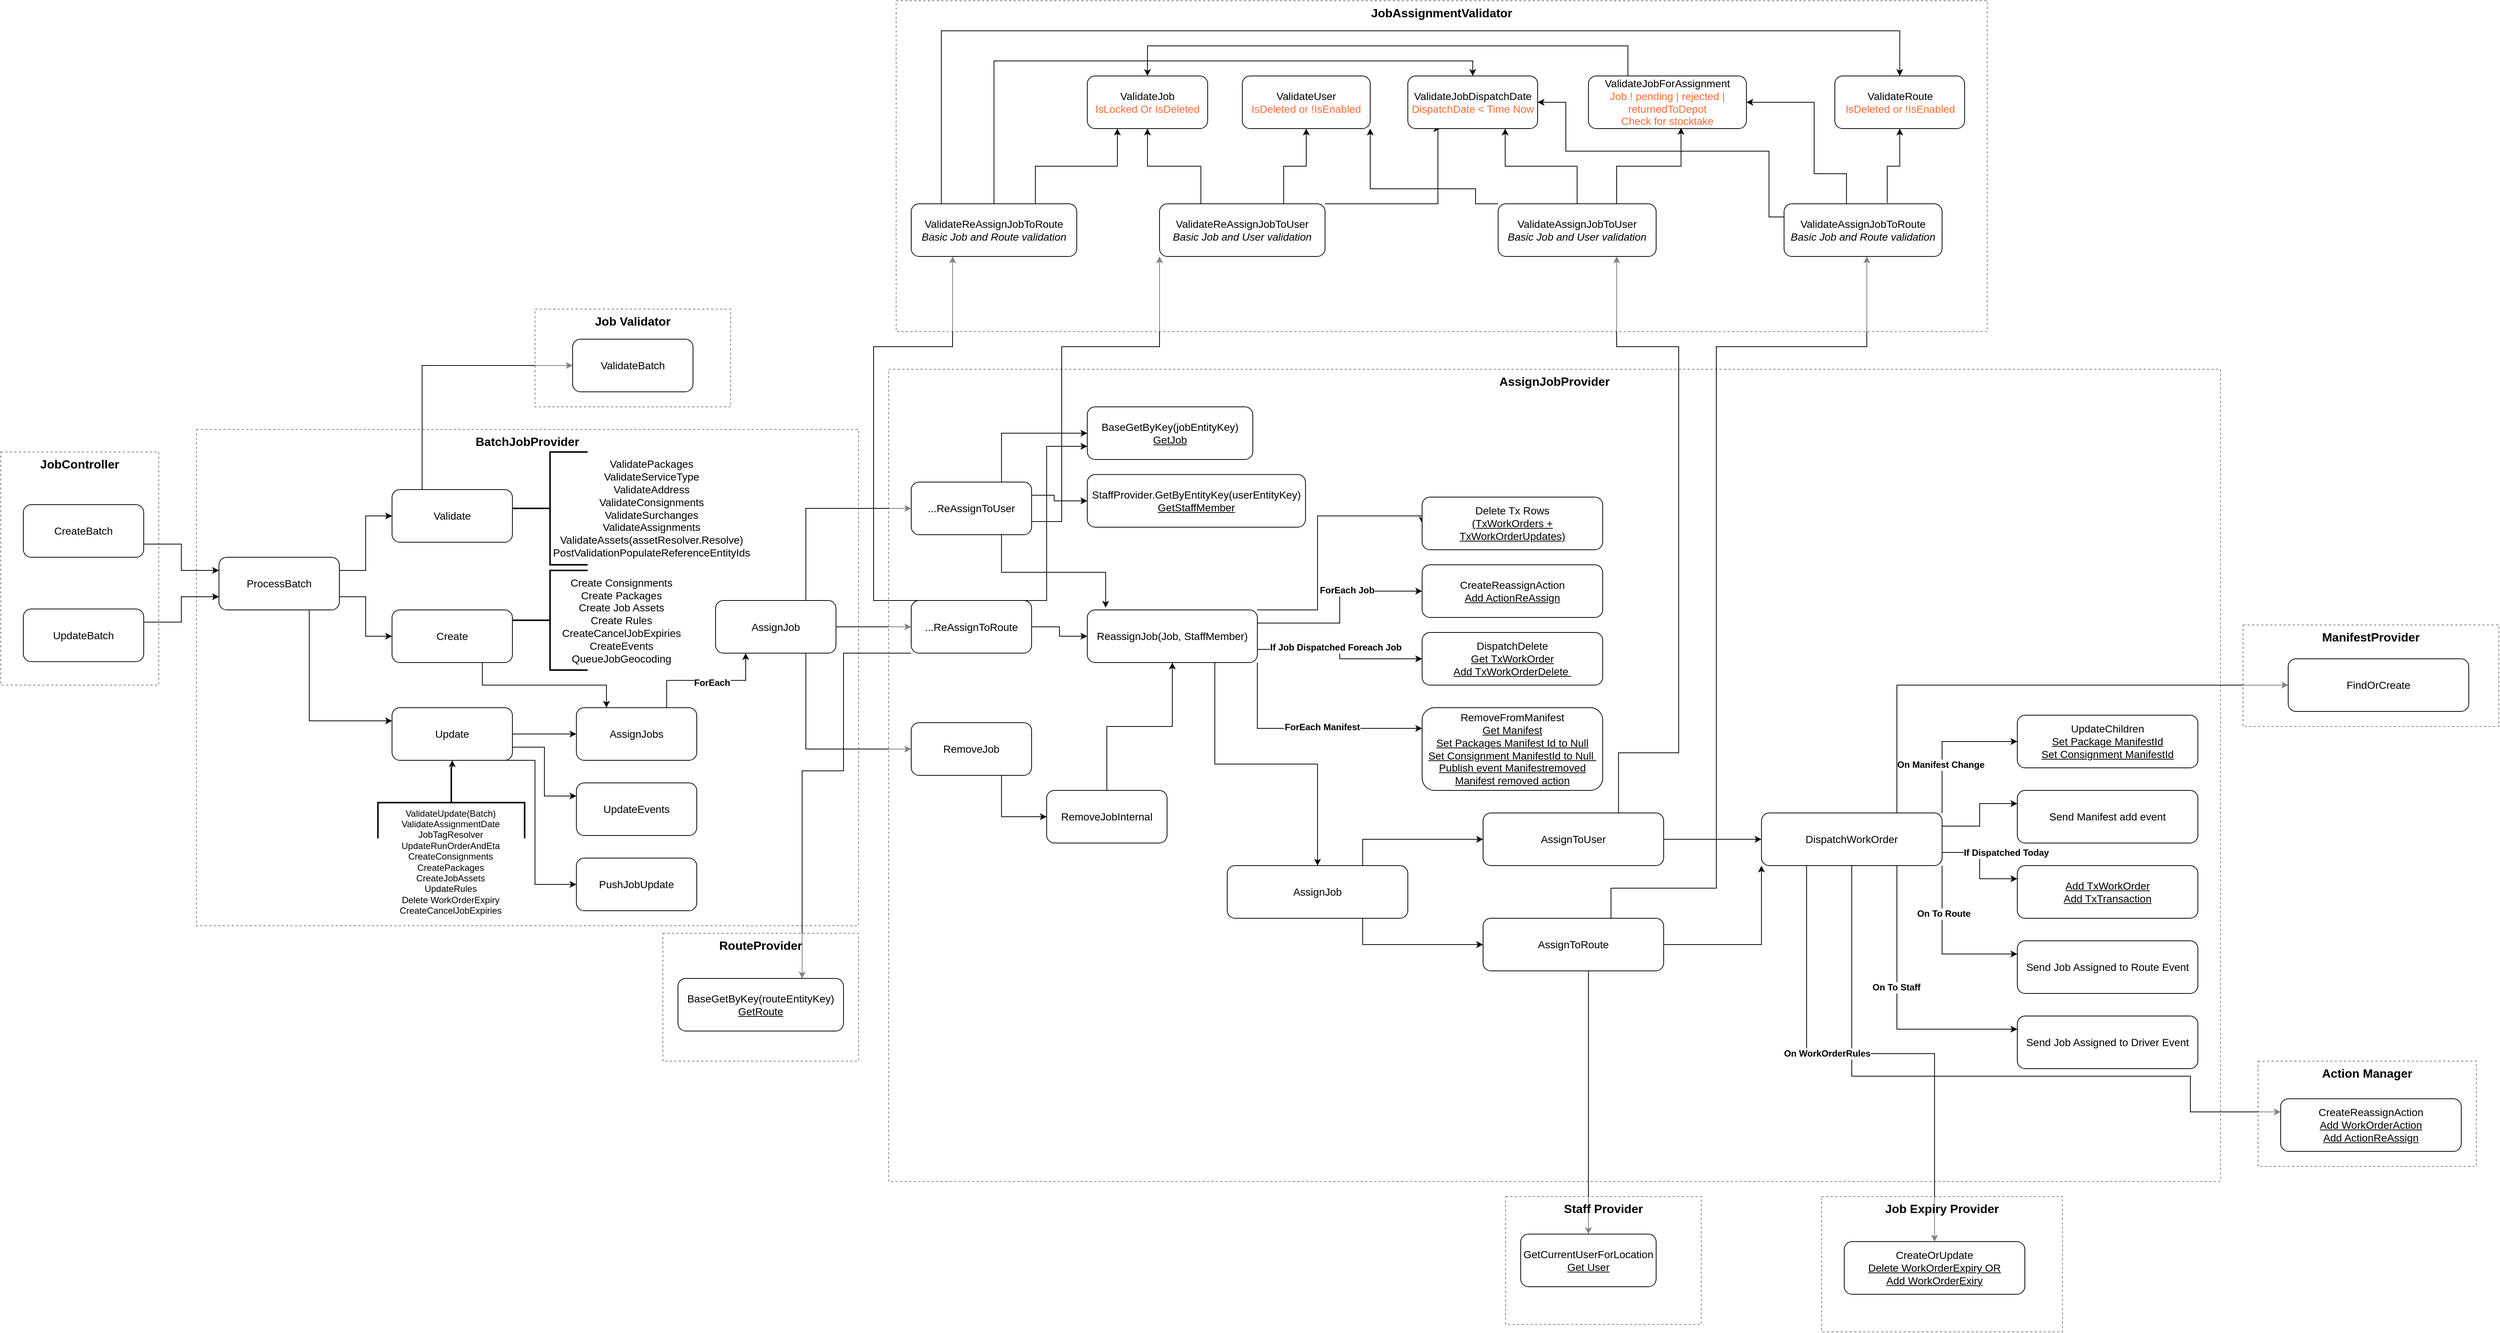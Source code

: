 <mxfile version="24.4.9" type="github">
  <diagram name="Page-1" id="SyXa-uzE85n85rMRMzLK">
    <mxGraphModel dx="1909" dy="1577" grid="1" gridSize="10" guides="1" tooltips="1" connect="1" arrows="1" fold="1" page="0" pageScale="1" pageWidth="827" pageHeight="1169" math="0" shadow="0">
      <root>
        <mxCell id="0" />
        <mxCell id="1" parent="0" />
        <mxCell id="1Izx30Ujem4wy27GTAxK-1" value="&lt;b&gt;&lt;font style=&quot;font-size: 16px;&quot;&gt;BatchJobProvider&lt;/font&gt;&lt;/b&gt;" style="rounded=0;whiteSpace=wrap;html=1;dashed=1;labelPadding=50;imageVerticalAlign=middle;verticalAlign=top;fillColor=default;gradientColor=none;opacity=50;" parent="1" vertex="1">
          <mxGeometry x="250" y="160" width="880" height="660" as="geometry" />
        </mxCell>
        <mxCell id="1Izx30Ujem4wy27GTAxK-11" style="edgeStyle=orthogonalEdgeStyle;rounded=0;orthogonalLoop=1;jettySize=auto;html=1;exitX=1;exitY=0.25;exitDx=0;exitDy=0;entryX=0;entryY=0.5;entryDx=0;entryDy=0;" parent="1" source="1Izx30Ujem4wy27GTAxK-3" target="1Izx30Ujem4wy27GTAxK-10" edge="1">
          <mxGeometry relative="1" as="geometry" />
        </mxCell>
        <mxCell id="1Izx30Ujem4wy27GTAxK-14" style="edgeStyle=orthogonalEdgeStyle;rounded=0;orthogonalLoop=1;jettySize=auto;html=1;exitX=1;exitY=0.75;exitDx=0;exitDy=0;entryX=0;entryY=0.5;entryDx=0;entryDy=0;" parent="1" source="1Izx30Ujem4wy27GTAxK-3" target="1Izx30Ujem4wy27GTAxK-12" edge="1">
          <mxGeometry relative="1" as="geometry" />
        </mxCell>
        <mxCell id="1Izx30Ujem4wy27GTAxK-15" style="edgeStyle=orthogonalEdgeStyle;rounded=0;orthogonalLoop=1;jettySize=auto;html=1;exitX=0.75;exitY=1;exitDx=0;exitDy=0;entryX=0;entryY=0.25;entryDx=0;entryDy=0;" parent="1" source="1Izx30Ujem4wy27GTAxK-3" target="1Izx30Ujem4wy27GTAxK-13" edge="1">
          <mxGeometry relative="1" as="geometry" />
        </mxCell>
        <mxCell id="1Izx30Ujem4wy27GTAxK-3" value="&lt;font style=&quot;font-size: 14px;&quot;&gt;ProcessBatch&lt;/font&gt;" style="rounded=1;whiteSpace=wrap;html=1;" parent="1" vertex="1">
          <mxGeometry x="280" y="330" width="160" height="70" as="geometry" />
        </mxCell>
        <mxCell id="1Izx30Ujem4wy27GTAxK-4" value="&lt;b&gt;&lt;font style=&quot;font-size: 16px;&quot;&gt;JobController&lt;/font&gt;&lt;/b&gt;" style="rounded=0;whiteSpace=wrap;html=1;dashed=1;verticalAlign=top;opacity=50;" parent="1" vertex="1">
          <mxGeometry x="-10" y="190" width="210" height="310" as="geometry" />
        </mxCell>
        <mxCell id="1Izx30Ujem4wy27GTAxK-9" style="edgeStyle=orthogonalEdgeStyle;rounded=0;orthogonalLoop=1;jettySize=auto;html=1;exitX=1;exitY=0.75;exitDx=0;exitDy=0;entryX=0;entryY=0.25;entryDx=0;entryDy=0;" parent="1" source="1Izx30Ujem4wy27GTAxK-5" target="1Izx30Ujem4wy27GTAxK-3" edge="1">
          <mxGeometry relative="1" as="geometry" />
        </mxCell>
        <mxCell id="1Izx30Ujem4wy27GTAxK-5" value="&lt;font style=&quot;font-size: 14px;&quot;&gt;CreateBatch&lt;/font&gt;" style="rounded=1;whiteSpace=wrap;html=1;" parent="1" vertex="1">
          <mxGeometry x="20" y="260" width="160" height="70" as="geometry" />
        </mxCell>
        <mxCell id="1Izx30Ujem4wy27GTAxK-8" style="edgeStyle=orthogonalEdgeStyle;rounded=0;orthogonalLoop=1;jettySize=auto;html=1;exitX=1;exitY=0.25;exitDx=0;exitDy=0;entryX=0;entryY=0.75;entryDx=0;entryDy=0;" parent="1" source="1Izx30Ujem4wy27GTAxK-6" target="1Izx30Ujem4wy27GTAxK-3" edge="1">
          <mxGeometry relative="1" as="geometry" />
        </mxCell>
        <mxCell id="1Izx30Ujem4wy27GTAxK-6" value="&lt;font style=&quot;font-size: 14px;&quot;&gt;UpdateBatch&lt;/font&gt;" style="rounded=1;whiteSpace=wrap;html=1;" parent="1" vertex="1">
          <mxGeometry x="20" y="398.75" width="160" height="70" as="geometry" />
        </mxCell>
        <mxCell id="257s2s46ZG8xQdeJs0_g-34" style="edgeStyle=orthogonalEdgeStyle;rounded=0;orthogonalLoop=1;jettySize=auto;html=1;exitX=0.25;exitY=0;exitDx=0;exitDy=0;entryX=0;entryY=0.5;entryDx=0;entryDy=0;" edge="1" parent="1" source="1Izx30Ujem4wy27GTAxK-10" target="257s2s46ZG8xQdeJs0_g-33">
          <mxGeometry relative="1" as="geometry" />
        </mxCell>
        <mxCell id="1Izx30Ujem4wy27GTAxK-10" value="&lt;font style=&quot;font-size: 14px;&quot;&gt;Validate&lt;/font&gt;" style="rounded=1;whiteSpace=wrap;html=1;" parent="1" vertex="1">
          <mxGeometry x="510" y="240" width="160" height="70" as="geometry" />
        </mxCell>
        <mxCell id="1Izx30Ujem4wy27GTAxK-19" style="edgeStyle=orthogonalEdgeStyle;rounded=0;orthogonalLoop=1;jettySize=auto;html=1;exitX=0.75;exitY=1;exitDx=0;exitDy=0;entryX=0.25;entryY=0;entryDx=0;entryDy=0;" parent="1" source="1Izx30Ujem4wy27GTAxK-12" target="1Izx30Ujem4wy27GTAxK-18" edge="1">
          <mxGeometry relative="1" as="geometry" />
        </mxCell>
        <mxCell id="1Izx30Ujem4wy27GTAxK-12" value="&lt;font style=&quot;font-size: 14px;&quot;&gt;Create&lt;/font&gt;" style="rounded=1;whiteSpace=wrap;html=1;" parent="1" vertex="1">
          <mxGeometry x="510" y="400" width="160" height="70" as="geometry" />
        </mxCell>
        <mxCell id="257s2s46ZG8xQdeJs0_g-39" style="edgeStyle=orthogonalEdgeStyle;rounded=0;orthogonalLoop=1;jettySize=auto;html=1;exitX=1;exitY=0.5;exitDx=0;exitDy=0;entryX=0;entryY=0.5;entryDx=0;entryDy=0;" edge="1" parent="1" source="1Izx30Ujem4wy27GTAxK-13" target="1Izx30Ujem4wy27GTAxK-18">
          <mxGeometry relative="1" as="geometry" />
        </mxCell>
        <mxCell id="257s2s46ZG8xQdeJs0_g-42" style="edgeStyle=orthogonalEdgeStyle;rounded=0;orthogonalLoop=1;jettySize=auto;html=1;exitX=1;exitY=0.75;exitDx=0;exitDy=0;entryX=0;entryY=0.25;entryDx=0;entryDy=0;" edge="1" parent="1" source="1Izx30Ujem4wy27GTAxK-13" target="257s2s46ZG8xQdeJs0_g-40">
          <mxGeometry relative="1" as="geometry" />
        </mxCell>
        <mxCell id="257s2s46ZG8xQdeJs0_g-43" style="edgeStyle=orthogonalEdgeStyle;rounded=0;orthogonalLoop=1;jettySize=auto;html=1;exitX=0.75;exitY=1;exitDx=0;exitDy=0;entryX=0;entryY=0.5;entryDx=0;entryDy=0;" edge="1" parent="1" source="1Izx30Ujem4wy27GTAxK-13" target="257s2s46ZG8xQdeJs0_g-41">
          <mxGeometry relative="1" as="geometry">
            <Array as="points">
              <mxPoint x="700" y="600" />
              <mxPoint x="700" y="765" />
            </Array>
          </mxGeometry>
        </mxCell>
        <mxCell id="1Izx30Ujem4wy27GTAxK-13" value="&lt;font style=&quot;font-size: 14px;&quot;&gt;Update&lt;/font&gt;" style="rounded=1;whiteSpace=wrap;html=1;" parent="1" vertex="1">
          <mxGeometry x="510" y="530" width="160" height="70" as="geometry" />
        </mxCell>
        <mxCell id="1Izx30Ujem4wy27GTAxK-16" value="" style="strokeWidth=2;html=1;shape=mxgraph.flowchart.annotation_2;align=left;labelPosition=right;pointerEvents=1;" parent="1" vertex="1">
          <mxGeometry x="670" y="347.5" width="100" height="132.5" as="geometry" />
        </mxCell>
        <mxCell id="1Izx30Ujem4wy27GTAxK-17" value="&lt;font style=&quot;font-size: 14px;&quot;&gt;Create Consignments&lt;/font&gt;&lt;div style=&quot;font-size: 14px;&quot;&gt;&lt;font style=&quot;font-size: 14px;&quot;&gt;Create Packages&lt;/font&gt;&lt;/div&gt;&lt;div style=&quot;font-size: 14px;&quot;&gt;&lt;font style=&quot;font-size: 14px;&quot;&gt;Create Job Assets&lt;/font&gt;&lt;/div&gt;&lt;div style=&quot;font-size: 14px;&quot;&gt;&lt;font style=&quot;font-size: 14px;&quot;&gt;Create Rules&lt;/font&gt;&lt;/div&gt;&lt;div style=&quot;font-size: 14px;&quot;&gt;&lt;font style=&quot;font-size: 14px;&quot;&gt;CreateCancelJobExpiries&lt;/font&gt;&lt;/div&gt;&lt;div style=&quot;font-size: 14px;&quot;&gt;&lt;font style=&quot;font-size: 14px;&quot;&gt;CreateEvents&lt;/font&gt;&lt;/div&gt;&lt;div style=&quot;font-size: 14px;&quot;&gt;&lt;font style=&quot;font-size: 14px;&quot;&gt;QueueJobGeocoding&lt;/font&gt;&lt;/div&gt;" style="text;html=1;align=center;verticalAlign=middle;whiteSpace=wrap;rounded=0;" parent="1" vertex="1">
          <mxGeometry x="730" y="358.75" width="170" height="110" as="geometry" />
        </mxCell>
        <mxCell id="1Izx30Ujem4wy27GTAxK-21" style="edgeStyle=orthogonalEdgeStyle;rounded=0;orthogonalLoop=1;jettySize=auto;html=1;exitX=0.75;exitY=0;exitDx=0;exitDy=0;entryX=0.25;entryY=1;entryDx=0;entryDy=0;" parent="1" source="1Izx30Ujem4wy27GTAxK-18" target="1Izx30Ujem4wy27GTAxK-20" edge="1">
          <mxGeometry relative="1" as="geometry" />
        </mxCell>
        <mxCell id="1Izx30Ujem4wy27GTAxK-22" value="&lt;b&gt;&lt;font style=&quot;font-size: 12px;&quot;&gt;ForEach&lt;/font&gt;&lt;/b&gt;" style="edgeLabel;html=1;align=center;verticalAlign=middle;resizable=0;points=[];" parent="1Izx30Ujem4wy27GTAxK-21" vertex="1" connectable="0">
          <mxGeometry x="0.08" y="-3" relative="1" as="geometry">
            <mxPoint as="offset" />
          </mxGeometry>
        </mxCell>
        <mxCell id="1Izx30Ujem4wy27GTAxK-18" value="&lt;font style=&quot;font-size: 14px;&quot;&gt;AssignJobs&lt;/font&gt;" style="rounded=1;whiteSpace=wrap;html=1;" parent="1" vertex="1">
          <mxGeometry x="755" y="530" width="160" height="70" as="geometry" />
        </mxCell>
        <mxCell id="1Izx30Ujem4wy27GTAxK-28" style="edgeStyle=orthogonalEdgeStyle;rounded=0;orthogonalLoop=1;jettySize=auto;html=1;exitX=1;exitY=0.5;exitDx=0;exitDy=0;entryX=0;entryY=0.5;entryDx=0;entryDy=0;" parent="1" source="1Izx30Ujem4wy27GTAxK-20" target="1Izx30Ujem4wy27GTAxK-25" edge="1">
          <mxGeometry relative="1" as="geometry" />
        </mxCell>
        <mxCell id="1Izx30Ujem4wy27GTAxK-27" style="edgeStyle=orthogonalEdgeStyle;rounded=0;orthogonalLoop=1;jettySize=auto;html=1;exitX=0.75;exitY=0;exitDx=0;exitDy=0;entryX=0;entryY=0.5;entryDx=0;entryDy=0;" parent="1" source="1Izx30Ujem4wy27GTAxK-20" target="1Izx30Ujem4wy27GTAxK-26" edge="1">
          <mxGeometry relative="1" as="geometry" />
        </mxCell>
        <mxCell id="1Izx30Ujem4wy27GTAxK-29" style="edgeStyle=orthogonalEdgeStyle;rounded=0;orthogonalLoop=1;jettySize=auto;html=1;exitX=0.75;exitY=1;exitDx=0;exitDy=0;entryX=0;entryY=0.5;entryDx=0;entryDy=0;" parent="1" source="1Izx30Ujem4wy27GTAxK-20" target="1Izx30Ujem4wy27GTAxK-24" edge="1">
          <mxGeometry relative="1" as="geometry" />
        </mxCell>
        <mxCell id="1Izx30Ujem4wy27GTAxK-20" value="&lt;font style=&quot;font-size: 14px;&quot;&gt;AssignJob&lt;/font&gt;" style="rounded=1;whiteSpace=wrap;html=1;" parent="1" vertex="1">
          <mxGeometry x="940" y="387.5" width="160" height="70" as="geometry" />
        </mxCell>
        <mxCell id="1Izx30Ujem4wy27GTAxK-23" value="&lt;b&gt;&lt;font style=&quot;font-size: 16px;&quot;&gt;AssignJobProvider&lt;/font&gt;&lt;/b&gt;" style="rounded=0;whiteSpace=wrap;html=1;dashed=1;labelPadding=50;imageVerticalAlign=middle;verticalAlign=top;fillColor=default;opacity=50;" parent="1" vertex="1">
          <mxGeometry x="1170" y="80" width="1770" height="1080" as="geometry" />
        </mxCell>
        <mxCell id="257s2s46ZG8xQdeJs0_g-28" style="edgeStyle=orthogonalEdgeStyle;rounded=0;orthogonalLoop=1;jettySize=auto;html=1;exitX=0.75;exitY=1;exitDx=0;exitDy=0;entryX=0;entryY=0.5;entryDx=0;entryDy=0;" edge="1" parent="1" source="1Izx30Ujem4wy27GTAxK-24" target="257s2s46ZG8xQdeJs0_g-27">
          <mxGeometry relative="1" as="geometry" />
        </mxCell>
        <mxCell id="1Izx30Ujem4wy27GTAxK-24" value="&lt;font style=&quot;font-size: 14px;&quot;&gt;RemoveJob&lt;/font&gt;" style="rounded=1;whiteSpace=wrap;html=1;" parent="1" vertex="1">
          <mxGeometry x="1200" y="550" width="160" height="70" as="geometry" />
        </mxCell>
        <mxCell id="257s2s46ZG8xQdeJs0_g-16" style="edgeStyle=orthogonalEdgeStyle;rounded=0;orthogonalLoop=1;jettySize=auto;html=1;exitX=0.75;exitY=0;exitDx=0;exitDy=0;entryX=0;entryY=0.75;entryDx=0;entryDy=0;" edge="1" parent="1" source="1Izx30Ujem4wy27GTAxK-25" target="1Izx30Ujem4wy27GTAxK-30">
          <mxGeometry relative="1" as="geometry">
            <Array as="points">
              <mxPoint x="1380" y="388" />
              <mxPoint x="1380" y="183" />
            </Array>
          </mxGeometry>
        </mxCell>
        <mxCell id="257s2s46ZG8xQdeJs0_g-20" style="edgeStyle=orthogonalEdgeStyle;rounded=0;orthogonalLoop=1;jettySize=auto;html=1;exitX=0;exitY=1;exitDx=0;exitDy=0;entryX=0.75;entryY=0;entryDx=0;entryDy=0;" edge="1" parent="1" source="1Izx30Ujem4wy27GTAxK-25" target="257s2s46ZG8xQdeJs0_g-19">
          <mxGeometry relative="1" as="geometry">
            <Array as="points">
              <mxPoint x="1110" y="458" />
              <mxPoint x="1110" y="614" />
              <mxPoint x="1055" y="614" />
            </Array>
          </mxGeometry>
        </mxCell>
        <mxCell id="257s2s46ZG8xQdeJs0_g-23" style="edgeStyle=orthogonalEdgeStyle;rounded=0;orthogonalLoop=1;jettySize=auto;html=1;exitX=0.25;exitY=0;exitDx=0;exitDy=0;entryX=0.25;entryY=1;entryDx=0;entryDy=0;" edge="1" parent="1" source="1Izx30Ujem4wy27GTAxK-25" target="257s2s46ZG8xQdeJs0_g-21">
          <mxGeometry relative="1" as="geometry">
            <Array as="points">
              <mxPoint x="1150" y="388" />
              <mxPoint x="1150" y="50" />
              <mxPoint x="1255" y="50" />
            </Array>
          </mxGeometry>
        </mxCell>
        <mxCell id="257s2s46ZG8xQdeJs0_g-26" style="edgeStyle=orthogonalEdgeStyle;rounded=0;orthogonalLoop=1;jettySize=auto;html=1;exitX=1;exitY=0.5;exitDx=0;exitDy=0;entryX=0;entryY=0.5;entryDx=0;entryDy=0;" edge="1" parent="1" source="1Izx30Ujem4wy27GTAxK-25" target="1Izx30Ujem4wy27GTAxK-36">
          <mxGeometry relative="1" as="geometry" />
        </mxCell>
        <mxCell id="1Izx30Ujem4wy27GTAxK-25" value="&lt;font style=&quot;font-size: 14px;&quot;&gt;...ReAssignToRoute&lt;/font&gt;" style="rounded=1;whiteSpace=wrap;html=1;" parent="1" vertex="1">
          <mxGeometry x="1200" y="387.5" width="160" height="70" as="geometry" />
        </mxCell>
        <mxCell id="1Izx30Ujem4wy27GTAxK-37" style="edgeStyle=orthogonalEdgeStyle;rounded=0;orthogonalLoop=1;jettySize=auto;html=1;exitX=0.75;exitY=0;exitDx=0;exitDy=0;entryX=0;entryY=0.5;entryDx=0;entryDy=0;" parent="1" source="1Izx30Ujem4wy27GTAxK-26" target="1Izx30Ujem4wy27GTAxK-30" edge="1">
          <mxGeometry relative="1" as="geometry" />
        </mxCell>
        <mxCell id="1Izx30Ujem4wy27GTAxK-39" style="edgeStyle=orthogonalEdgeStyle;rounded=0;orthogonalLoop=1;jettySize=auto;html=1;exitX=1;exitY=0.75;exitDx=0;exitDy=0;entryX=0;entryY=1;entryDx=0;entryDy=0;" parent="1" source="1Izx30Ujem4wy27GTAxK-26" target="1Izx30Ujem4wy27GTAxK-62" edge="1">
          <mxGeometry relative="1" as="geometry">
            <mxPoint x="1540" y="327.5" as="targetPoint" />
            <Array as="points">
              <mxPoint x="1400" y="283" />
              <mxPoint x="1400" y="50" />
              <mxPoint x="1530" y="50" />
            </Array>
          </mxGeometry>
        </mxCell>
        <mxCell id="257s2s46ZG8xQdeJs0_g-17" style="edgeStyle=orthogonalEdgeStyle;rounded=0;orthogonalLoop=1;jettySize=auto;html=1;exitX=1;exitY=0.25;exitDx=0;exitDy=0;entryX=0;entryY=0.5;entryDx=0;entryDy=0;" edge="1" parent="1" source="1Izx30Ujem4wy27GTAxK-26" target="1Izx30Ujem4wy27GTAxK-33">
          <mxGeometry relative="1" as="geometry">
            <Array as="points">
              <mxPoint x="1390" y="248" />
              <mxPoint x="1390" y="255" />
            </Array>
          </mxGeometry>
        </mxCell>
        <mxCell id="1Izx30Ujem4wy27GTAxK-26" value="&lt;font style=&quot;font-size: 14px;&quot;&gt;...ReAssignToUser&lt;/font&gt;" style="rounded=1;whiteSpace=wrap;html=1;" parent="1" vertex="1">
          <mxGeometry x="1200" y="230" width="160" height="70" as="geometry" />
        </mxCell>
        <mxCell id="1Izx30Ujem4wy27GTAxK-30" value="&lt;span style=&quot;font-size: 14px;&quot;&gt;BaseGetByKey(jobEntityKey)&lt;/span&gt;&lt;br&gt;&lt;span style=&quot;font-size: 14px;&quot;&gt;&lt;u&gt;GetJob&lt;/u&gt;&lt;/span&gt;" style="rounded=1;whiteSpace=wrap;html=1;" parent="1" vertex="1">
          <mxGeometry x="1434" y="130" width="220" height="70" as="geometry" />
        </mxCell>
        <mxCell id="1Izx30Ujem4wy27GTAxK-33" value="&lt;div&gt;&lt;span style=&quot;font-size: 14px;&quot;&gt;StaffProvider.GetByEntityKey(userEntityKey)&lt;/span&gt;&lt;br&gt;&lt;/div&gt;&lt;span style=&quot;font-size: 14px;&quot;&gt;&lt;u&gt;GetStaffMember&lt;/u&gt;&lt;/span&gt;" style="rounded=1;whiteSpace=wrap;html=1;" parent="1" vertex="1">
          <mxGeometry x="1434" y="220" width="290" height="70" as="geometry" />
        </mxCell>
        <mxCell id="1Izx30Ujem4wy27GTAxK-44" style="edgeStyle=orthogonalEdgeStyle;rounded=0;orthogonalLoop=1;jettySize=auto;html=1;exitX=1;exitY=0;exitDx=0;exitDy=0;entryX=0;entryY=0.5;entryDx=0;entryDy=0;" parent="1" source="1Izx30Ujem4wy27GTAxK-36" target="1Izx30Ujem4wy27GTAxK-41" edge="1">
          <mxGeometry relative="1" as="geometry">
            <Array as="points">
              <mxPoint x="1740" y="400" />
              <mxPoint x="1740" y="275" />
              <mxPoint x="1879" y="275" />
            </Array>
          </mxGeometry>
        </mxCell>
        <mxCell id="1Izx30Ujem4wy27GTAxK-45" style="edgeStyle=orthogonalEdgeStyle;rounded=0;orthogonalLoop=1;jettySize=auto;html=1;exitX=1;exitY=0.25;exitDx=0;exitDy=0;entryX=0;entryY=0.5;entryDx=0;entryDy=0;" parent="1" source="1Izx30Ujem4wy27GTAxK-36" target="1Izx30Ujem4wy27GTAxK-42" edge="1">
          <mxGeometry relative="1" as="geometry" />
        </mxCell>
        <mxCell id="1Izx30Ujem4wy27GTAxK-53" value="&lt;b&gt;&lt;font style=&quot;font-size: 12px;&quot;&gt;ForEach Job&lt;/font&gt;&lt;/b&gt;" style="edgeLabel;html=1;align=center;verticalAlign=middle;resizable=0;points=[];" parent="1Izx30Ujem4wy27GTAxK-45" vertex="1" connectable="0">
          <mxGeometry x="0.232" y="1" relative="1" as="geometry">
            <mxPoint as="offset" />
          </mxGeometry>
        </mxCell>
        <mxCell id="1Izx30Ujem4wy27GTAxK-46" style="edgeStyle=orthogonalEdgeStyle;rounded=0;orthogonalLoop=1;jettySize=auto;html=1;exitX=1;exitY=0.75;exitDx=0;exitDy=0;entryX=0;entryY=0.5;entryDx=0;entryDy=0;" parent="1" source="1Izx30Ujem4wy27GTAxK-36" target="1Izx30Ujem4wy27GTAxK-43" edge="1">
          <mxGeometry relative="1" as="geometry" />
        </mxCell>
        <mxCell id="1Izx30Ujem4wy27GTAxK-47" value="&lt;b&gt;&lt;font style=&quot;font-size: 12px;&quot;&gt;If Job Dispatched Foreach Job&lt;/font&gt;&lt;/b&gt;" style="edgeLabel;html=1;align=center;verticalAlign=middle;resizable=0;points=[];" parent="1Izx30Ujem4wy27GTAxK-46" vertex="1" connectable="0">
          <mxGeometry x="-0.266" y="3" relative="1" as="geometry">
            <mxPoint x="19" as="offset" />
          </mxGeometry>
        </mxCell>
        <mxCell id="1Izx30Ujem4wy27GTAxK-50" style="edgeStyle=orthogonalEdgeStyle;rounded=0;orthogonalLoop=1;jettySize=auto;html=1;exitX=1;exitY=1;exitDx=0;exitDy=0;entryX=0;entryY=0.25;entryDx=0;entryDy=0;" parent="1" source="1Izx30Ujem4wy27GTAxK-36" target="1Izx30Ujem4wy27GTAxK-49" edge="1">
          <mxGeometry relative="1" as="geometry" />
        </mxCell>
        <mxCell id="1Izx30Ujem4wy27GTAxK-51" value="&lt;font style=&quot;font-size: 12px;&quot;&gt;&lt;b&gt;ForEach Manifest&lt;/b&gt;&lt;/font&gt;" style="edgeLabel;html=1;align=center;verticalAlign=middle;resizable=0;points=[];" parent="1Izx30Ujem4wy27GTAxK-50" vertex="1" connectable="0">
          <mxGeometry x="0.127" y="2" relative="1" as="geometry">
            <mxPoint x="1" as="offset" />
          </mxGeometry>
        </mxCell>
        <mxCell id="1Izx30Ujem4wy27GTAxK-55" style="edgeStyle=orthogonalEdgeStyle;rounded=0;orthogonalLoop=1;jettySize=auto;html=1;exitX=0.75;exitY=1;exitDx=0;exitDy=0;entryX=0.5;entryY=0;entryDx=0;entryDy=0;" parent="1" source="1Izx30Ujem4wy27GTAxK-36" target="1Izx30Ujem4wy27GTAxK-54" edge="1">
          <mxGeometry relative="1" as="geometry" />
        </mxCell>
        <mxCell id="1Izx30Ujem4wy27GTAxK-36" value="&lt;span style=&quot;font-size: 14px;&quot;&gt;ReassignJob(Job, StaffMember)&lt;/span&gt;" style="rounded=1;whiteSpace=wrap;html=1;" parent="1" vertex="1">
          <mxGeometry x="1434" y="400" width="226" height="70" as="geometry" />
        </mxCell>
        <mxCell id="1Izx30Ujem4wy27GTAxK-41" value="&lt;font style=&quot;font-size: 14px;&quot;&gt;Delete Tx Rows&lt;/font&gt;&lt;div&gt;&lt;font style=&quot;font-size: 14px;&quot;&gt;&lt;u&gt;(TxWorkOrders + TxWorkOrderUpdates)&lt;/u&gt;&lt;/font&gt;&lt;/div&gt;" style="rounded=1;whiteSpace=wrap;html=1;" parent="1" vertex="1">
          <mxGeometry x="1879" y="250" width="240" height="70" as="geometry" />
        </mxCell>
        <mxCell id="1Izx30Ujem4wy27GTAxK-42" value="&lt;font style=&quot;font-size: 14px;&quot;&gt;CreateReassignAction&lt;/font&gt;&lt;div&gt;&lt;font style=&quot;font-size: 14px;&quot;&gt;&lt;u&gt;Add ActionReAssign&lt;/u&gt;&lt;/font&gt;&lt;/div&gt;" style="rounded=1;whiteSpace=wrap;html=1;" parent="1" vertex="1">
          <mxGeometry x="1879" y="340" width="240" height="70" as="geometry" />
        </mxCell>
        <mxCell id="1Izx30Ujem4wy27GTAxK-43" value="&lt;font style=&quot;font-size: 14px;&quot;&gt;DispatchDelete&lt;/font&gt;&lt;div&gt;&lt;font style=&quot;font-size: 14px;&quot;&gt;&lt;u&gt;Get&amp;nbsp;&lt;/u&gt;&lt;/font&gt;&lt;span style=&quot;background-color: initial; font-size: 14px;&quot;&gt;&lt;u&gt;TxWorkOrder&lt;br&gt;Add TxWorkOrderDelete&amp;nbsp;&lt;/u&gt;&lt;/span&gt;&lt;/div&gt;" style="rounded=1;whiteSpace=wrap;html=1;" parent="1" vertex="1">
          <mxGeometry x="1879" y="430" width="240" height="70" as="geometry" />
        </mxCell>
        <mxCell id="1Izx30Ujem4wy27GTAxK-49" value="&lt;font style=&quot;font-size: 14px;&quot;&gt;RemoveFromManifest&lt;/font&gt;&lt;div&gt;&lt;font style=&quot;font-size: 14px;&quot;&gt;&lt;u&gt;Get&amp;nbsp;&lt;/u&gt;&lt;/font&gt;&lt;span style=&quot;background-color: initial; font-size: 14px;&quot;&gt;&lt;u&gt;Manifest&lt;br&gt;Set Packages Manifest Id to Null&lt;/u&gt;&lt;/span&gt;&lt;/div&gt;&lt;div&gt;&lt;span style=&quot;background-color: initial; font-size: 14px;&quot;&gt;&lt;u&gt;Set Consignment ManifestId to Null&amp;nbsp;&lt;/u&gt;&lt;/span&gt;&lt;/div&gt;&lt;div&gt;&lt;span style=&quot;background-color: initial; font-size: 14px;&quot;&gt;&lt;u&gt;Publish event Manifestremoved&lt;/u&gt;&lt;/span&gt;&lt;/div&gt;&lt;div&gt;&lt;span style=&quot;background-color: initial; font-size: 14px;&quot;&gt;&lt;u&gt;Manifest removed action&lt;/u&gt;&lt;/span&gt;&lt;/div&gt;" style="rounded=1;whiteSpace=wrap;html=1;" parent="1" vertex="1">
          <mxGeometry x="1879" y="530" width="240" height="110" as="geometry" />
        </mxCell>
        <mxCell id="1Izx30Ujem4wy27GTAxK-59" style="edgeStyle=orthogonalEdgeStyle;rounded=0;orthogonalLoop=1;jettySize=auto;html=1;exitX=0.75;exitY=0;exitDx=0;exitDy=0;entryX=0;entryY=0.5;entryDx=0;entryDy=0;" parent="1" source="1Izx30Ujem4wy27GTAxK-54" target="1Izx30Ujem4wy27GTAxK-56" edge="1">
          <mxGeometry relative="1" as="geometry" />
        </mxCell>
        <mxCell id="257s2s46ZG8xQdeJs0_g-1" style="edgeStyle=orthogonalEdgeStyle;rounded=0;orthogonalLoop=1;jettySize=auto;html=1;exitX=0.75;exitY=1;exitDx=0;exitDy=0;entryX=0;entryY=0.5;entryDx=0;entryDy=0;" edge="1" parent="1" source="1Izx30Ujem4wy27GTAxK-54" target="1Izx30Ujem4wy27GTAxK-57">
          <mxGeometry relative="1" as="geometry" />
        </mxCell>
        <mxCell id="1Izx30Ujem4wy27GTAxK-54" value="&lt;span style=&quot;font-size: 14px;&quot;&gt;AssignJob&lt;/span&gt;" style="rounded=1;whiteSpace=wrap;html=1;" parent="1" vertex="1">
          <mxGeometry x="1620" y="740" width="240" height="70" as="geometry" />
        </mxCell>
        <mxCell id="1Izx30Ujem4wy27GTAxK-74" style="edgeStyle=orthogonalEdgeStyle;rounded=0;orthogonalLoop=1;jettySize=auto;html=1;exitX=0.75;exitY=0;exitDx=0;exitDy=0;entryX=0.75;entryY=1;entryDx=0;entryDy=0;" parent="1" source="1Izx30Ujem4wy27GTAxK-56" target="1Izx30Ujem4wy27GTAxK-63" edge="1">
          <mxGeometry relative="1" as="geometry">
            <Array as="points">
              <mxPoint x="2140" y="590" />
              <mxPoint x="2220" y="590" />
              <mxPoint x="2220" y="50" />
              <mxPoint x="2138" y="50" />
            </Array>
          </mxGeometry>
        </mxCell>
        <mxCell id="1Izx30Ujem4wy27GTAxK-76" style="edgeStyle=orthogonalEdgeStyle;rounded=0;orthogonalLoop=1;jettySize=auto;html=1;exitX=1;exitY=0.5;exitDx=0;exitDy=0;entryX=0;entryY=0.5;entryDx=0;entryDy=0;" parent="1" source="1Izx30Ujem4wy27GTAxK-56" target="1Izx30Ujem4wy27GTAxK-75" edge="1">
          <mxGeometry relative="1" as="geometry" />
        </mxCell>
        <mxCell id="1Izx30Ujem4wy27GTAxK-56" value="&lt;span style=&quot;font-size: 14px;&quot;&gt;AssignToUser&lt;/span&gt;" style="rounded=1;whiteSpace=wrap;html=1;" parent="1" vertex="1">
          <mxGeometry x="1960" y="670" width="240" height="70" as="geometry" />
        </mxCell>
        <mxCell id="257s2s46ZG8xQdeJs0_g-4" style="edgeStyle=orthogonalEdgeStyle;rounded=0;orthogonalLoop=1;jettySize=auto;html=1;exitX=0.75;exitY=0;exitDx=0;exitDy=0;entryX=0.25;entryY=1;entryDx=0;entryDy=0;" edge="1" parent="1">
          <mxGeometry relative="1" as="geometry">
            <mxPoint x="2130" y="810" as="sourcePoint" />
            <mxPoint x="2470" y="-70" as="targetPoint" />
            <Array as="points">
              <mxPoint x="2130" y="770" />
              <mxPoint x="2270" y="770" />
              <mxPoint x="2270" y="50" />
              <mxPoint x="2470" y="50" />
            </Array>
          </mxGeometry>
        </mxCell>
        <mxCell id="257s2s46ZG8xQdeJs0_g-12" style="edgeStyle=orthogonalEdgeStyle;rounded=0;orthogonalLoop=1;jettySize=auto;html=1;exitX=0.25;exitY=1;exitDx=0;exitDy=0;entryX=0.5;entryY=0;entryDx=0;entryDy=0;" edge="1" parent="1" source="1Izx30Ujem4wy27GTAxK-57" target="257s2s46ZG8xQdeJs0_g-11">
          <mxGeometry relative="1" as="geometry">
            <Array as="points">
              <mxPoint x="2100" y="880" />
            </Array>
          </mxGeometry>
        </mxCell>
        <mxCell id="257s2s46ZG8xQdeJs0_g-13" style="edgeStyle=orthogonalEdgeStyle;rounded=0;orthogonalLoop=1;jettySize=auto;html=1;exitX=1;exitY=0.5;exitDx=0;exitDy=0;entryX=0;entryY=1;entryDx=0;entryDy=0;" edge="1" parent="1" source="1Izx30Ujem4wy27GTAxK-57" target="1Izx30Ujem4wy27GTAxK-75">
          <mxGeometry relative="1" as="geometry" />
        </mxCell>
        <mxCell id="1Izx30Ujem4wy27GTAxK-57" value="&lt;span style=&quot;font-size: 14px;&quot;&gt;AssignToRoute&lt;/span&gt;" style="rounded=1;whiteSpace=wrap;html=1;" parent="1" vertex="1">
          <mxGeometry x="1960" y="810" width="240" height="70" as="geometry" />
        </mxCell>
        <mxCell id="1Izx30Ujem4wy27GTAxK-61" value="&lt;b&gt;&lt;font style=&quot;font-size: 16px;&quot;&gt;JobAssignmentValidator&lt;/font&gt;&lt;/b&gt;" style="rounded=0;whiteSpace=wrap;html=1;dashed=1;labelPadding=50;imageVerticalAlign=middle;verticalAlign=top;fillColor=default;opacity=50;" parent="1" vertex="1">
          <mxGeometry x="1180" y="-410" width="1450" height="440" as="geometry" />
        </mxCell>
        <mxCell id="1Izx30Ujem4wy27GTAxK-71" style="edgeStyle=orthogonalEdgeStyle;rounded=0;orthogonalLoop=1;jettySize=auto;html=1;exitX=1;exitY=0;exitDx=0;exitDy=0;entryX=0.25;entryY=1;entryDx=0;entryDy=0;" parent="1" source="1Izx30Ujem4wy27GTAxK-62" target="1Izx30Ujem4wy27GTAxK-66" edge="1">
          <mxGeometry relative="1" as="geometry">
            <Array as="points">
              <mxPoint x="1900" y="-140" />
              <mxPoint x="1900" y="-240" />
            </Array>
          </mxGeometry>
        </mxCell>
        <mxCell id="1Izx30Ujem4wy27GTAxK-72" style="edgeStyle=orthogonalEdgeStyle;rounded=0;orthogonalLoop=1;jettySize=auto;html=1;exitX=0.75;exitY=0;exitDx=0;exitDy=0;entryX=0.5;entryY=1;entryDx=0;entryDy=0;" parent="1" source="1Izx30Ujem4wy27GTAxK-62" target="1Izx30Ujem4wy27GTAxK-64" edge="1">
          <mxGeometry relative="1" as="geometry" />
        </mxCell>
        <mxCell id="1Izx30Ujem4wy27GTAxK-73" style="edgeStyle=orthogonalEdgeStyle;rounded=0;orthogonalLoop=1;jettySize=auto;html=1;exitX=0.25;exitY=0;exitDx=0;exitDy=0;entryX=0.5;entryY=1;entryDx=0;entryDy=0;" parent="1" source="1Izx30Ujem4wy27GTAxK-62" target="1Izx30Ujem4wy27GTAxK-65" edge="1">
          <mxGeometry relative="1" as="geometry" />
        </mxCell>
        <mxCell id="1Izx30Ujem4wy27GTAxK-62" value="&lt;span style=&quot;font-size: 14px;&quot;&gt;ValidateReAssignJobToUser&lt;/span&gt;&lt;br&gt;&lt;span style=&quot;font-size: 14px;&quot;&gt;&lt;i&gt;Basic Job and User validation&lt;/i&gt;&lt;/span&gt;" style="rounded=1;whiteSpace=wrap;html=1;" parent="1" vertex="1">
          <mxGeometry x="1530" y="-140" width="220" height="70" as="geometry" />
        </mxCell>
        <mxCell id="1Izx30Ujem4wy27GTAxK-69" style="edgeStyle=orthogonalEdgeStyle;rounded=0;orthogonalLoop=1;jettySize=auto;html=1;exitX=0.5;exitY=0;exitDx=0;exitDy=0;entryX=0.75;entryY=1;entryDx=0;entryDy=0;" parent="1" source="1Izx30Ujem4wy27GTAxK-63" target="1Izx30Ujem4wy27GTAxK-66" edge="1">
          <mxGeometry relative="1" as="geometry" />
        </mxCell>
        <mxCell id="1Izx30Ujem4wy27GTAxK-70" style="edgeStyle=orthogonalEdgeStyle;rounded=0;orthogonalLoop=1;jettySize=auto;html=1;exitX=0;exitY=0;exitDx=0;exitDy=0;entryX=1;entryY=1;entryDx=0;entryDy=0;" parent="1" source="1Izx30Ujem4wy27GTAxK-63" target="1Izx30Ujem4wy27GTAxK-64" edge="1">
          <mxGeometry relative="1" as="geometry">
            <Array as="points">
              <mxPoint x="1950" y="-160" />
              <mxPoint x="1810" y="-160" />
            </Array>
          </mxGeometry>
        </mxCell>
        <mxCell id="1Izx30Ujem4wy27GTAxK-63" value="&lt;span style=&quot;font-size: 14px;&quot;&gt;ValidateAssignJobToUser&lt;/span&gt;&lt;br&gt;&lt;span style=&quot;font-size: 14px;&quot;&gt;&lt;i&gt;Basic Job and User validation&lt;/i&gt;&lt;/span&gt;" style="rounded=1;whiteSpace=wrap;html=1;" parent="1" vertex="1">
          <mxGeometry x="1980" y="-140" width="210" height="70" as="geometry" />
        </mxCell>
        <mxCell id="1Izx30Ujem4wy27GTAxK-64" value="&lt;span style=&quot;font-size: 14px;&quot;&gt;ValidateUser&lt;/span&gt;&lt;div&gt;&lt;font color=&quot;#ff6933&quot;&gt;&lt;span style=&quot;font-size: 14px;&quot;&gt;IsDeleted or !IsEnabled&lt;/span&gt;&lt;/font&gt;&lt;/div&gt;" style="rounded=1;whiteSpace=wrap;html=1;" parent="1" vertex="1">
          <mxGeometry x="1640" y="-310" width="170" height="70" as="geometry" />
        </mxCell>
        <mxCell id="1Izx30Ujem4wy27GTAxK-65" value="&lt;span style=&quot;font-size: 14px;&quot;&gt;ValidateJob&lt;/span&gt;&lt;div&gt;&lt;span style=&quot;font-size: 14px;&quot;&gt;&lt;font color=&quot;#ff6933&quot;&gt;IsLocked Or IsDeleted&lt;/font&gt;&lt;/span&gt;&lt;/div&gt;" style="rounded=1;whiteSpace=wrap;html=1;" parent="1" vertex="1">
          <mxGeometry x="1434" y="-310" width="160" height="70" as="geometry" />
        </mxCell>
        <mxCell id="1Izx30Ujem4wy27GTAxK-66" value="&lt;span style=&quot;font-size: 14px;&quot;&gt;ValidateJobDispatchDate&lt;/span&gt;&lt;div&gt;&lt;font color=&quot;#ff6933&quot;&gt;&lt;span style=&quot;font-size: 14px;&quot;&gt;DispatchDate &amp;lt; Time Now&lt;/span&gt;&lt;/font&gt;&lt;/div&gt;" style="rounded=1;whiteSpace=wrap;html=1;" parent="1" vertex="1">
          <mxGeometry x="1860" y="-310" width="172.5" height="70" as="geometry" />
        </mxCell>
        <mxCell id="257s2s46ZG8xQdeJs0_g-44" style="edgeStyle=orthogonalEdgeStyle;rounded=0;orthogonalLoop=1;jettySize=auto;html=1;exitX=0.25;exitY=0;exitDx=0;exitDy=0;entryX=0.5;entryY=0;entryDx=0;entryDy=0;" edge="1" parent="1" source="1Izx30Ujem4wy27GTAxK-67" target="1Izx30Ujem4wy27GTAxK-65">
          <mxGeometry relative="1" as="geometry">
            <Array as="points">
              <mxPoint x="2153" y="-350" />
              <mxPoint x="1514" y="-350" />
            </Array>
          </mxGeometry>
        </mxCell>
        <mxCell id="1Izx30Ujem4wy27GTAxK-67" value="&lt;span style=&quot;font-size: 14px;&quot;&gt;ValidateJobForAssignment&lt;/span&gt;&lt;div style=&quot;font-size: 14px;&quot;&gt;&lt;font color=&quot;#ff6933&quot;&gt;Job ! pending | rejected | returnedToDepot&lt;/font&gt;&lt;/div&gt;&lt;div style=&quot;font-size: 14px;&quot;&gt;&lt;font color=&quot;#ff6933&quot;&gt;Check for stocktake&lt;/font&gt;&lt;/div&gt;" style="rounded=1;whiteSpace=wrap;html=1;" parent="1" vertex="1">
          <mxGeometry x="2100" y="-310" width="210" height="70" as="geometry" />
        </mxCell>
        <mxCell id="1Izx30Ujem4wy27GTAxK-81" style="edgeStyle=orthogonalEdgeStyle;rounded=0;orthogonalLoop=1;jettySize=auto;html=1;exitX=0.75;exitY=0;exitDx=0;exitDy=0;entryX=0;entryY=0.5;entryDx=0;entryDy=0;" parent="1" source="1Izx30Ujem4wy27GTAxK-75" target="1Izx30Ujem4wy27GTAxK-78" edge="1">
          <mxGeometry relative="1" as="geometry" />
        </mxCell>
        <mxCell id="1Izx30Ujem4wy27GTAxK-82" style="edgeStyle=orthogonalEdgeStyle;rounded=0;orthogonalLoop=1;jettySize=auto;html=1;exitX=1;exitY=0;exitDx=0;exitDy=0;entryX=0;entryY=0.5;entryDx=0;entryDy=0;" parent="1" source="1Izx30Ujem4wy27GTAxK-75" target="1Izx30Ujem4wy27GTAxK-80" edge="1">
          <mxGeometry relative="1" as="geometry" />
        </mxCell>
        <mxCell id="1Izx30Ujem4wy27GTAxK-83" value="&lt;font style=&quot;font-size: 12px;&quot;&gt;&lt;b&gt;On Manifest Change&lt;/b&gt;&lt;/font&gt;" style="edgeLabel;html=1;align=center;verticalAlign=middle;resizable=0;points=[];" parent="1Izx30Ujem4wy27GTAxK-82" vertex="1" connectable="0">
          <mxGeometry x="-0.339" y="2" relative="1" as="geometry">
            <mxPoint as="offset" />
          </mxGeometry>
        </mxCell>
        <mxCell id="1Izx30Ujem4wy27GTAxK-85" style="edgeStyle=orthogonalEdgeStyle;rounded=0;orthogonalLoop=1;jettySize=auto;html=1;exitX=1;exitY=0.25;exitDx=0;exitDy=0;entryX=0;entryY=0.25;entryDx=0;entryDy=0;" parent="1" source="1Izx30Ujem4wy27GTAxK-75" target="1Izx30Ujem4wy27GTAxK-84" edge="1">
          <mxGeometry relative="1" as="geometry" />
        </mxCell>
        <mxCell id="1Izx30Ujem4wy27GTAxK-87" style="edgeStyle=orthogonalEdgeStyle;rounded=0;orthogonalLoop=1;jettySize=auto;html=1;exitX=1;exitY=0.75;exitDx=0;exitDy=0;entryX=0;entryY=0.25;entryDx=0;entryDy=0;" parent="1" source="1Izx30Ujem4wy27GTAxK-75" target="1Izx30Ujem4wy27GTAxK-86" edge="1">
          <mxGeometry relative="1" as="geometry" />
        </mxCell>
        <mxCell id="1Izx30Ujem4wy27GTAxK-88" value="&lt;b&gt;&lt;font style=&quot;font-size: 12px;&quot;&gt;If Dispatched Today&lt;/font&gt;&lt;/b&gt;" style="edgeLabel;html=1;align=center;verticalAlign=middle;resizable=0;points=[];" parent="1Izx30Ujem4wy27GTAxK-87" vertex="1" connectable="0">
          <mxGeometry x="-0.256" y="4" relative="1" as="geometry">
            <mxPoint x="31" as="offset" />
          </mxGeometry>
        </mxCell>
        <mxCell id="1Izx30Ujem4wy27GTAxK-90" style="edgeStyle=orthogonalEdgeStyle;rounded=0;orthogonalLoop=1;jettySize=auto;html=1;exitX=1;exitY=1;exitDx=0;exitDy=0;entryX=0;entryY=0.25;entryDx=0;entryDy=0;" parent="1" source="1Izx30Ujem4wy27GTAxK-75" target="1Izx30Ujem4wy27GTAxK-89" edge="1">
          <mxGeometry relative="1" as="geometry" />
        </mxCell>
        <mxCell id="1Izx30Ujem4wy27GTAxK-91" value="&lt;b&gt;&lt;font style=&quot;font-size: 12px;&quot;&gt;On To Route&lt;/font&gt;&lt;/b&gt;" style="edgeLabel;html=1;align=center;verticalAlign=middle;resizable=0;points=[];" parent="1Izx30Ujem4wy27GTAxK-90" vertex="1" connectable="0">
          <mxGeometry x="-0.403" y="2" relative="1" as="geometry">
            <mxPoint y="-1" as="offset" />
          </mxGeometry>
        </mxCell>
        <mxCell id="1Izx30Ujem4wy27GTAxK-93" style="edgeStyle=orthogonalEdgeStyle;rounded=0;orthogonalLoop=1;jettySize=auto;html=1;exitX=0.75;exitY=1;exitDx=0;exitDy=0;entryX=0;entryY=0.25;entryDx=0;entryDy=0;" parent="1" source="1Izx30Ujem4wy27GTAxK-75" target="1Izx30Ujem4wy27GTAxK-92" edge="1">
          <mxGeometry relative="1" as="geometry" />
        </mxCell>
        <mxCell id="1Izx30Ujem4wy27GTAxK-94" value="&lt;b&gt;&lt;font style=&quot;font-size: 12px;&quot;&gt;On To Staff&lt;/font&gt;&lt;/b&gt;" style="edgeLabel;html=1;align=center;verticalAlign=middle;resizable=0;points=[];" parent="1Izx30Ujem4wy27GTAxK-93" vertex="1" connectable="0">
          <mxGeometry x="-0.136" y="-1" relative="1" as="geometry">
            <mxPoint y="-1" as="offset" />
          </mxGeometry>
        </mxCell>
        <mxCell id="1Izx30Ujem4wy27GTAxK-97" style="edgeStyle=orthogonalEdgeStyle;rounded=0;orthogonalLoop=1;jettySize=auto;html=1;exitX=0.5;exitY=1;exitDx=0;exitDy=0;entryX=0;entryY=0.25;entryDx=0;entryDy=0;" parent="1" source="1Izx30Ujem4wy27GTAxK-75" target="1Izx30Ujem4wy27GTAxK-96" edge="1">
          <mxGeometry relative="1" as="geometry">
            <Array as="points">
              <mxPoint x="2450" y="1020" />
              <mxPoint x="2900" y="1020" />
              <mxPoint x="2900" y="1068" />
            </Array>
          </mxGeometry>
        </mxCell>
        <mxCell id="1Izx30Ujem4wy27GTAxK-101" style="edgeStyle=orthogonalEdgeStyle;rounded=0;orthogonalLoop=1;jettySize=auto;html=1;exitX=0.25;exitY=1;exitDx=0;exitDy=0;entryX=0.5;entryY=0;entryDx=0;entryDy=0;" parent="1" source="1Izx30Ujem4wy27GTAxK-75" target="1Izx30Ujem4wy27GTAxK-100" edge="1">
          <mxGeometry relative="1" as="geometry" />
        </mxCell>
        <mxCell id="1Izx30Ujem4wy27GTAxK-102" value="&lt;font style=&quot;font-size: 12px;&quot;&gt;&lt;b&gt;On WorkOrderRules&lt;/b&gt;&lt;/font&gt;" style="edgeLabel;html=1;align=center;verticalAlign=middle;resizable=0;points=[];" parent="1Izx30Ujem4wy27GTAxK-101" vertex="1" connectable="0">
          <mxGeometry x="-0.174" relative="1" as="geometry">
            <mxPoint as="offset" />
          </mxGeometry>
        </mxCell>
        <mxCell id="1Izx30Ujem4wy27GTAxK-75" value="&lt;span style=&quot;font-size: 14px;&quot;&gt;DispatchWorkOrder&lt;/span&gt;" style="rounded=1;whiteSpace=wrap;html=1;" parent="1" vertex="1">
          <mxGeometry x="2330" y="670" width="240" height="70" as="geometry" />
        </mxCell>
        <mxCell id="1Izx30Ujem4wy27GTAxK-77" value="&lt;b&gt;&lt;font style=&quot;font-size: 16px;&quot;&gt;ManifestProvider&lt;/font&gt;&lt;/b&gt;" style="rounded=0;whiteSpace=wrap;html=1;dashed=1;labelPadding=50;imageVerticalAlign=middle;verticalAlign=top;fillColor=default;opacity=50;" parent="1" vertex="1">
          <mxGeometry x="2970" y="420" width="340" height="135" as="geometry" />
        </mxCell>
        <mxCell id="1Izx30Ujem4wy27GTAxK-78" value="&lt;span style=&quot;font-size: 14px;&quot;&gt;FindOrCreate&lt;/span&gt;" style="rounded=1;whiteSpace=wrap;html=1;" parent="1" vertex="1">
          <mxGeometry x="3030" y="465" width="240" height="70" as="geometry" />
        </mxCell>
        <mxCell id="1Izx30Ujem4wy27GTAxK-80" value="&lt;span style=&quot;font-size: 14px;&quot;&gt;UpdateChildren&lt;/span&gt;&lt;div&gt;&lt;span style=&quot;font-size: 14px;&quot;&gt;&lt;u&gt;Set Package ManifestId&lt;/u&gt;&lt;/span&gt;&lt;/div&gt;&lt;div&gt;&lt;span style=&quot;font-size: 14px;&quot;&gt;&lt;u&gt;Set Consignment ManifestId&lt;/u&gt;&lt;/span&gt;&lt;/div&gt;" style="rounded=1;whiteSpace=wrap;html=1;" parent="1" vertex="1">
          <mxGeometry x="2670" y="540" width="240" height="70" as="geometry" />
        </mxCell>
        <mxCell id="1Izx30Ujem4wy27GTAxK-84" value="&lt;span style=&quot;font-size: 14px;&quot;&gt;Send Manifest add event&lt;/span&gt;" style="rounded=1;whiteSpace=wrap;html=1;" parent="1" vertex="1">
          <mxGeometry x="2670" y="640" width="240" height="70" as="geometry" />
        </mxCell>
        <mxCell id="1Izx30Ujem4wy27GTAxK-86" value="&lt;span style=&quot;font-size: 14px;&quot;&gt;&lt;u&gt;Add TxWorkOrder&lt;/u&gt;&lt;/span&gt;&lt;div&gt;&lt;span style=&quot;font-size: 14px;&quot;&gt;&lt;u&gt;Add TxTransaction&lt;/u&gt;&lt;/span&gt;&lt;/div&gt;" style="rounded=1;whiteSpace=wrap;html=1;" parent="1" vertex="1">
          <mxGeometry x="2670" y="740" width="240" height="70" as="geometry" />
        </mxCell>
        <mxCell id="1Izx30Ujem4wy27GTAxK-89" value="&lt;font style=&quot;font-size: 14px;&quot;&gt;Send Job Assigned to Route Event&lt;/font&gt;" style="rounded=1;whiteSpace=wrap;html=1;" parent="1" vertex="1">
          <mxGeometry x="2670" y="840" width="240" height="70" as="geometry" />
        </mxCell>
        <mxCell id="1Izx30Ujem4wy27GTAxK-92" value="&lt;font style=&quot;font-size: 14px;&quot;&gt;Send Job Assigned to Driver Event&lt;/font&gt;" style="rounded=1;whiteSpace=wrap;html=1;" parent="1" vertex="1">
          <mxGeometry x="2670" y="940" width="240" height="70" as="geometry" />
        </mxCell>
        <mxCell id="1Izx30Ujem4wy27GTAxK-95" value="&lt;b&gt;&lt;font style=&quot;font-size: 16px;&quot;&gt;Action Manager&lt;/font&gt;&lt;/b&gt;" style="rounded=0;whiteSpace=wrap;html=1;dashed=1;labelPadding=50;imageVerticalAlign=middle;verticalAlign=top;fillColor=default;opacity=50;" parent="1" vertex="1">
          <mxGeometry x="2990" y="1000" width="290" height="140" as="geometry" />
        </mxCell>
        <mxCell id="1Izx30Ujem4wy27GTAxK-96" value="&lt;span style=&quot;font-size: 14px;&quot;&gt;CreateReassignAction&lt;/span&gt;&lt;div&gt;&lt;span style=&quot;font-size: 14px;&quot;&gt;&lt;u&gt;Add WorkOrderAction&lt;/u&gt;&lt;/span&gt;&lt;/div&gt;&lt;div&gt;&lt;span style=&quot;font-size: 14px;&quot;&gt;&lt;u&gt;Add ActionReAssign&lt;/u&gt;&lt;/span&gt;&lt;/div&gt;" style="rounded=1;whiteSpace=wrap;html=1;" parent="1" vertex="1">
          <mxGeometry x="3020" y="1050" width="240" height="70" as="geometry" />
        </mxCell>
        <mxCell id="1Izx30Ujem4wy27GTAxK-98" value="&lt;b&gt;&lt;font style=&quot;font-size: 16px;&quot;&gt;Job Expiry Provider&lt;/font&gt;&lt;/b&gt;" style="rounded=0;whiteSpace=wrap;html=1;dashed=1;labelPadding=50;imageVerticalAlign=middle;verticalAlign=top;fillColor=default;opacity=50;" parent="1" vertex="1">
          <mxGeometry x="2410" y="1180" width="320" height="180" as="geometry" />
        </mxCell>
        <mxCell id="1Izx30Ujem4wy27GTAxK-100" value="&lt;span style=&quot;font-size: 14px;&quot;&gt;CreateOrUpdate&lt;/span&gt;&lt;div&gt;&lt;span style=&quot;font-size: 14px;&quot;&gt;&lt;u&gt;Delete WorkOrderExpiry OR&lt;br&gt;Add WorkOrderExiry&lt;/u&gt;&lt;/span&gt;&lt;/div&gt;" style="rounded=1;whiteSpace=wrap;html=1;" parent="1" vertex="1">
          <mxGeometry x="2440" y="1240" width="240" height="70" as="geometry" />
        </mxCell>
        <mxCell id="257s2s46ZG8xQdeJs0_g-7" style="edgeStyle=orthogonalEdgeStyle;rounded=0;orthogonalLoop=1;jettySize=auto;html=1;exitX=0.25;exitY=0;exitDx=0;exitDy=0;entryX=1;entryY=0.5;entryDx=0;entryDy=0;" edge="1" parent="1" source="257s2s46ZG8xQdeJs0_g-2" target="1Izx30Ujem4wy27GTAxK-67">
          <mxGeometry relative="1" as="geometry">
            <Array as="points">
              <mxPoint x="2443" y="-180" />
              <mxPoint x="2400" y="-180" />
              <mxPoint x="2400" y="-275" />
            </Array>
          </mxGeometry>
        </mxCell>
        <mxCell id="257s2s46ZG8xQdeJs0_g-8" style="edgeStyle=orthogonalEdgeStyle;rounded=0;orthogonalLoop=1;jettySize=auto;html=1;exitX=0;exitY=0.25;exitDx=0;exitDy=0;entryX=1;entryY=0.5;entryDx=0;entryDy=0;" edge="1" parent="1" source="257s2s46ZG8xQdeJs0_g-2" target="1Izx30Ujem4wy27GTAxK-66">
          <mxGeometry relative="1" as="geometry">
            <Array as="points">
              <mxPoint x="2340" y="-122" />
              <mxPoint x="2340" y="-210" />
              <mxPoint x="2070" y="-210" />
              <mxPoint x="2070" y="-275" />
            </Array>
          </mxGeometry>
        </mxCell>
        <mxCell id="257s2s46ZG8xQdeJs0_g-2" value="&lt;span style=&quot;font-size: 14px;&quot;&gt;ValidateAssignJobToRoute&lt;/span&gt;&lt;br&gt;&lt;span style=&quot;font-size: 14px;&quot;&gt;&lt;i&gt;Basic Job and Route validation&lt;/i&gt;&lt;/span&gt;" style="rounded=1;whiteSpace=wrap;html=1;" vertex="1" parent="1">
          <mxGeometry x="2360" y="-140" width="210" height="70" as="geometry" />
        </mxCell>
        <mxCell id="257s2s46ZG8xQdeJs0_g-3" value="&lt;span style=&quot;font-size: 14px;&quot;&gt;ValidateRoute&lt;/span&gt;&lt;div&gt;&lt;span style=&quot;font-size: 14px;&quot;&gt;&lt;font color=&quot;#ff6933&quot;&gt;IsDeleted or !IsEnabled&lt;/font&gt;&lt;/span&gt;&lt;/div&gt;" style="rounded=1;whiteSpace=wrap;html=1;" vertex="1" parent="1">
          <mxGeometry x="2427.5" y="-310" width="172.5" height="70" as="geometry" />
        </mxCell>
        <mxCell id="257s2s46ZG8xQdeJs0_g-5" style="edgeStyle=orthogonalEdgeStyle;rounded=0;orthogonalLoop=1;jettySize=auto;html=1;exitX=0.75;exitY=0;exitDx=0;exitDy=0;entryX=0.586;entryY=0.986;entryDx=0;entryDy=0;entryPerimeter=0;" edge="1" parent="1" source="1Izx30Ujem4wy27GTAxK-63" target="1Izx30Ujem4wy27GTAxK-67">
          <mxGeometry relative="1" as="geometry" />
        </mxCell>
        <mxCell id="257s2s46ZG8xQdeJs0_g-9" style="edgeStyle=orthogonalEdgeStyle;rounded=0;orthogonalLoop=1;jettySize=auto;html=1;exitX=0.653;exitY=-0.014;exitDx=0;exitDy=0;entryX=0.5;entryY=1;entryDx=0;entryDy=0;exitPerimeter=0;" edge="1" parent="1" source="257s2s46ZG8xQdeJs0_g-2" target="257s2s46ZG8xQdeJs0_g-3">
          <mxGeometry relative="1" as="geometry" />
        </mxCell>
        <mxCell id="257s2s46ZG8xQdeJs0_g-10" value="&lt;b&gt;&lt;font style=&quot;font-size: 16px;&quot;&gt;Staff Provider&lt;/font&gt;&lt;/b&gt;" style="rounded=0;whiteSpace=wrap;html=1;dashed=1;labelPadding=50;imageVerticalAlign=middle;verticalAlign=top;fillColor=default;opacity=50;" vertex="1" parent="1">
          <mxGeometry x="1990" y="1180" width="260" height="170" as="geometry" />
        </mxCell>
        <mxCell id="257s2s46ZG8xQdeJs0_g-11" value="&lt;span style=&quot;font-size: 14px;&quot;&gt;GetCurrentUserForLocation&lt;/span&gt;&lt;div&gt;&lt;span style=&quot;font-size: 14px;&quot;&gt;&lt;u&gt;Get User&lt;/u&gt;&lt;/span&gt;&lt;/div&gt;" style="rounded=1;whiteSpace=wrap;html=1;" vertex="1" parent="1">
          <mxGeometry x="2010" y="1230" width="180" height="70" as="geometry" />
        </mxCell>
        <mxCell id="257s2s46ZG8xQdeJs0_g-14" style="edgeStyle=orthogonalEdgeStyle;rounded=0;orthogonalLoop=1;jettySize=auto;html=1;exitX=0.75;exitY=1;exitDx=0;exitDy=0;entryX=0.108;entryY=-0.043;entryDx=0;entryDy=0;entryPerimeter=0;" edge="1" parent="1" source="1Izx30Ujem4wy27GTAxK-26" target="1Izx30Ujem4wy27GTAxK-36">
          <mxGeometry relative="1" as="geometry" />
        </mxCell>
        <mxCell id="257s2s46ZG8xQdeJs0_g-18" value="&lt;b&gt;&lt;font style=&quot;font-size: 16px;&quot;&gt;RouteProvider&lt;/font&gt;&lt;/b&gt;" style="rounded=0;whiteSpace=wrap;html=1;dashed=1;labelPadding=50;imageVerticalAlign=middle;verticalAlign=top;fillColor=default;gradientColor=none;opacity=50;" vertex="1" parent="1">
          <mxGeometry x="870" y="830" width="260" height="170" as="geometry" />
        </mxCell>
        <mxCell id="257s2s46ZG8xQdeJs0_g-19" value="&lt;span style=&quot;font-size: 14px;&quot;&gt;BaseGetByKey(routeEntityKey)&lt;/span&gt;&lt;br&gt;&lt;span style=&quot;font-size: 14px;&quot;&gt;&lt;u&gt;GetRoute&lt;/u&gt;&lt;/span&gt;" style="rounded=1;whiteSpace=wrap;html=1;" vertex="1" parent="1">
          <mxGeometry x="890" y="890" width="220" height="70" as="geometry" />
        </mxCell>
        <mxCell id="257s2s46ZG8xQdeJs0_g-22" style="edgeStyle=orthogonalEdgeStyle;rounded=0;orthogonalLoop=1;jettySize=auto;html=1;exitX=0.5;exitY=0;exitDx=0;exitDy=0;entryX=0.5;entryY=0;entryDx=0;entryDy=0;" edge="1" parent="1" source="257s2s46ZG8xQdeJs0_g-21" target="257s2s46ZG8xQdeJs0_g-3">
          <mxGeometry relative="1" as="geometry">
            <Array as="points">
              <mxPoint x="1240" y="-140" />
              <mxPoint x="1240" y="-370" />
              <mxPoint x="2514" y="-370" />
            </Array>
          </mxGeometry>
        </mxCell>
        <mxCell id="257s2s46ZG8xQdeJs0_g-24" style="edgeStyle=orthogonalEdgeStyle;rounded=0;orthogonalLoop=1;jettySize=auto;html=1;exitX=0.75;exitY=0;exitDx=0;exitDy=0;entryX=0.25;entryY=1;entryDx=0;entryDy=0;" edge="1" parent="1" source="257s2s46ZG8xQdeJs0_g-21" target="1Izx30Ujem4wy27GTAxK-65">
          <mxGeometry relative="1" as="geometry" />
        </mxCell>
        <mxCell id="257s2s46ZG8xQdeJs0_g-25" style="edgeStyle=orthogonalEdgeStyle;rounded=0;orthogonalLoop=1;jettySize=auto;html=1;exitX=0.5;exitY=0;exitDx=0;exitDy=0;entryX=0.5;entryY=0;entryDx=0;entryDy=0;" edge="1" parent="1" source="257s2s46ZG8xQdeJs0_g-21" target="1Izx30Ujem4wy27GTAxK-66">
          <mxGeometry relative="1" as="geometry" />
        </mxCell>
        <mxCell id="257s2s46ZG8xQdeJs0_g-21" value="&lt;span style=&quot;font-size: 14px;&quot;&gt;ValidateReAssignJobToRoute&lt;/span&gt;&lt;br&gt;&lt;span style=&quot;font-size: 14px;&quot;&gt;&lt;i&gt;Basic Job and Route validation&lt;/i&gt;&lt;/span&gt;" style="rounded=1;whiteSpace=wrap;html=1;" vertex="1" parent="1">
          <mxGeometry x="1200" y="-140" width="220" height="70" as="geometry" />
        </mxCell>
        <mxCell id="257s2s46ZG8xQdeJs0_g-29" style="edgeStyle=orthogonalEdgeStyle;rounded=0;orthogonalLoop=1;jettySize=auto;html=1;exitX=0.5;exitY=0;exitDx=0;exitDy=0;entryX=0.5;entryY=1;entryDx=0;entryDy=0;" edge="1" parent="1" source="257s2s46ZG8xQdeJs0_g-27" target="1Izx30Ujem4wy27GTAxK-36">
          <mxGeometry relative="1" as="geometry" />
        </mxCell>
        <mxCell id="257s2s46ZG8xQdeJs0_g-27" value="&lt;font style=&quot;font-size: 14px;&quot;&gt;RemoveJobInternal&lt;/font&gt;" style="rounded=1;whiteSpace=wrap;html=1;" vertex="1" parent="1">
          <mxGeometry x="1380" y="640" width="160" height="70" as="geometry" />
        </mxCell>
        <mxCell id="257s2s46ZG8xQdeJs0_g-30" value="" style="strokeWidth=2;html=1;shape=mxgraph.flowchart.annotation_2;align=left;labelPosition=right;pointerEvents=1;" vertex="1" parent="1">
          <mxGeometry x="670" y="190" width="100" height="150" as="geometry" />
        </mxCell>
        <mxCell id="257s2s46ZG8xQdeJs0_g-31" value="&lt;span style=&quot;font-size: 14px;&quot;&gt;ValidatePackages&lt;/span&gt;&lt;div&gt;&lt;span style=&quot;font-size: 14px;&quot;&gt;ValidateServiceType&lt;/span&gt;&lt;/div&gt;&lt;div&gt;&lt;span style=&quot;font-size: 14px;&quot;&gt;ValidateAddress&lt;/span&gt;&lt;/div&gt;&lt;div&gt;&lt;span style=&quot;font-size: 14px;&quot;&gt;ValidateConsignments&lt;/span&gt;&lt;/div&gt;&lt;div&gt;&lt;span style=&quot;font-size: 14px;&quot;&gt;ValidateSurchanges&lt;/span&gt;&lt;/div&gt;&lt;div&gt;&lt;span style=&quot;font-size: 14px;&quot;&gt;ValidateAssignments&lt;/span&gt;&lt;/div&gt;&lt;div&gt;&lt;span style=&quot;font-size: 14px;&quot;&gt;ValidateAssets(assetResolver.Resolve)&lt;/span&gt;&lt;/div&gt;&lt;div&gt;&lt;span style=&quot;font-size: 14px;&quot;&gt;PostValidationPopulateReferenceEntityIds&lt;/span&gt;&lt;/div&gt;" style="text;html=1;align=center;verticalAlign=middle;whiteSpace=wrap;rounded=0;" vertex="1" parent="1">
          <mxGeometry x="730" y="210" width="250" height="110" as="geometry" />
        </mxCell>
        <mxCell id="257s2s46ZG8xQdeJs0_g-32" value="&lt;b&gt;&lt;font style=&quot;font-size: 16px;&quot;&gt;Job Validator&lt;/font&gt;&lt;/b&gt;" style="rounded=0;whiteSpace=wrap;html=1;dashed=1;labelPadding=50;imageVerticalAlign=middle;verticalAlign=top;fillColor=default;gradientColor=none;opacity=50;" vertex="1" parent="1">
          <mxGeometry x="700" width="260" height="130" as="geometry" />
        </mxCell>
        <mxCell id="257s2s46ZG8xQdeJs0_g-33" value="&lt;font style=&quot;font-size: 14px;&quot;&gt;ValidateBatch&lt;/font&gt;" style="rounded=1;whiteSpace=wrap;html=1;" vertex="1" parent="1">
          <mxGeometry x="750" y="40" width="160" height="70" as="geometry" />
        </mxCell>
        <mxCell id="257s2s46ZG8xQdeJs0_g-37" style="edgeStyle=orthogonalEdgeStyle;rounded=0;orthogonalLoop=1;jettySize=auto;html=1;exitX=0;exitY=0.5;exitDx=0;exitDy=0;exitPerimeter=0;entryX=0.5;entryY=1;entryDx=0;entryDy=0;" edge="1" parent="1" source="257s2s46ZG8xQdeJs0_g-35" target="1Izx30Ujem4wy27GTAxK-13">
          <mxGeometry relative="1" as="geometry" />
        </mxCell>
        <mxCell id="257s2s46ZG8xQdeJs0_g-35" value="" style="strokeWidth=2;html=1;shape=mxgraph.flowchart.annotation_2;align=left;labelPosition=right;pointerEvents=1;rotation=90;" vertex="1" parent="1">
          <mxGeometry x="541.25" y="558.75" width="95" height="195" as="geometry" />
        </mxCell>
        <mxCell id="257s2s46ZG8xQdeJs0_g-38" value="&lt;div&gt;ValidateUpdate(Batch)&lt;/div&gt;ValidateAssignmentDate&lt;div&gt;JobTagResolver&lt;/div&gt;&lt;div&gt;UpdateRunOrderAndEta&lt;/div&gt;&lt;div&gt;CreateConsignments&lt;/div&gt;&lt;div&gt;CreatePackages&lt;/div&gt;&lt;div&gt;CreateJobAssets&lt;/div&gt;&lt;div&gt;UpdateRules&lt;/div&gt;&lt;div&gt;Delete WorkOrderExpiry&lt;/div&gt;&lt;div&gt;CreateCancelJobExpiries&lt;/div&gt;" style="text;html=1;align=center;verticalAlign=middle;whiteSpace=wrap;rounded=0;" vertex="1" parent="1">
          <mxGeometry x="496.25" y="660" width="183.75" height="150" as="geometry" />
        </mxCell>
        <mxCell id="257s2s46ZG8xQdeJs0_g-40" value="&lt;font style=&quot;font-size: 14px;&quot;&gt;UpdateEvents&lt;/font&gt;" style="rounded=1;whiteSpace=wrap;html=1;" vertex="1" parent="1">
          <mxGeometry x="755" y="630" width="160" height="70" as="geometry" />
        </mxCell>
        <mxCell id="257s2s46ZG8xQdeJs0_g-41" value="&lt;font style=&quot;font-size: 14px;&quot;&gt;PushJobUpdate&lt;/font&gt;" style="rounded=1;whiteSpace=wrap;html=1;" vertex="1" parent="1">
          <mxGeometry x="755" y="730" width="160" height="70" as="geometry" />
        </mxCell>
      </root>
    </mxGraphModel>
  </diagram>
</mxfile>
